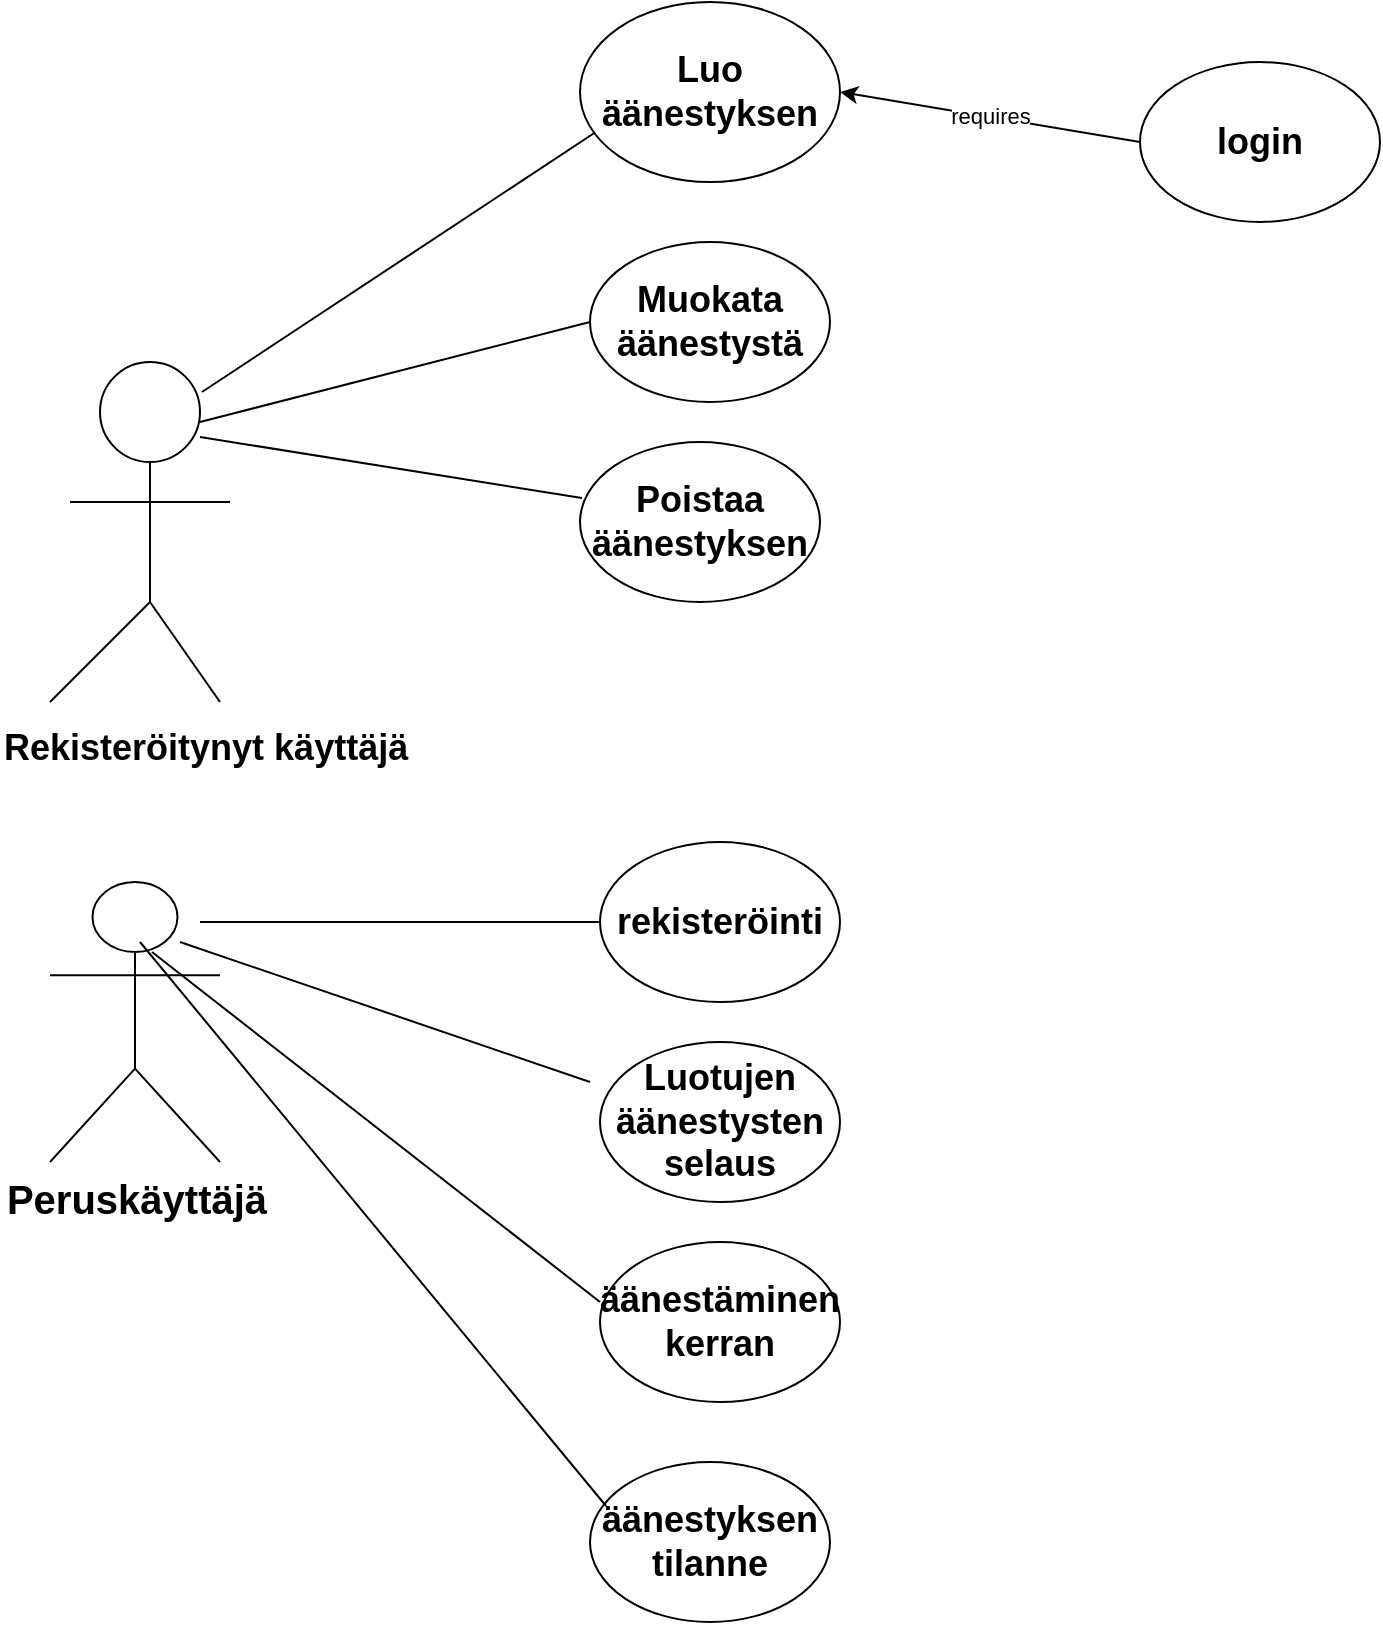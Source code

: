 <mxfile version="12.2.2" type="github" pages="1"><diagram id="85-Rs68FcJWf98jNZuuq" name="Page-1"><mxGraphModel dx="1408" dy="731" grid="1" gridSize="10" guides="1" tooltips="1" connect="1" arrows="1" fold="1" page="1" pageScale="1" pageWidth="850" pageHeight="1100" math="0" shadow="0"><root><mxCell id="0"/><mxCell id="1" parent="0"/><mxCell id="BoJHibcizTspbYtWL_WI-1" value="" style="ellipse;whiteSpace=wrap;html=1;aspect=fixed;" vertex="1" parent="1"><mxGeometry x="60" y="240" width="50" height="50" as="geometry"/></mxCell><mxCell id="BoJHibcizTspbYtWL_WI-2" value="" style="endArrow=none;html=1;" edge="1" parent="1"><mxGeometry width="50" height="50" relative="1" as="geometry"><mxPoint x="85" y="360" as="sourcePoint"/><mxPoint x="85" y="290" as="targetPoint"/></mxGeometry></mxCell><mxCell id="BoJHibcizTspbYtWL_WI-3" value="" style="endArrow=none;html=1;" edge="1" parent="1"><mxGeometry width="50" height="50" relative="1" as="geometry"><mxPoint x="45" y="310" as="sourcePoint"/><mxPoint x="125" y="310" as="targetPoint"/></mxGeometry></mxCell><mxCell id="BoJHibcizTspbYtWL_WI-4" value="" style="endArrow=none;html=1;" edge="1" parent="1"><mxGeometry width="50" height="50" relative="1" as="geometry"><mxPoint x="35" y="410" as="sourcePoint"/><mxPoint x="85" y="360" as="targetPoint"/></mxGeometry></mxCell><mxCell id="BoJHibcizTspbYtWL_WI-7" value="" style="endArrow=none;html=1;" edge="1" parent="1"><mxGeometry width="50" height="50" relative="1" as="geometry"><mxPoint x="120" y="410" as="sourcePoint"/><mxPoint x="85" y="360" as="targetPoint"/></mxGeometry></mxCell><mxCell id="BoJHibcizTspbYtWL_WI-8" value="&lt;span style=&quot;font-size: 18px&quot;&gt;&lt;b&gt;Rekisteröitynyt käyttäjä&lt;/b&gt;&lt;/span&gt;" style="text;html=1;resizable=0;points=[];autosize=1;align=left;verticalAlign=top;spacingTop=-4;" vertex="1" parent="1"><mxGeometry x="10" y="420" width="220" height="20" as="geometry"/></mxCell><mxCell id="BoJHibcizTspbYtWL_WI-20" value="requires" style="rounded=0;orthogonalLoop=1;jettySize=auto;html=1;exitX=1;exitY=0.5;exitDx=0;exitDy=0;entryX=0;entryY=0.5;entryDx=0;entryDy=0;endArrow=none;endFill=0;startArrow=classic;startFill=1;" edge="1" parent="1" source="BoJHibcizTspbYtWL_WI-11" target="BoJHibcizTspbYtWL_WI-19"><mxGeometry relative="1" as="geometry"/></mxCell><mxCell id="BoJHibcizTspbYtWL_WI-11" value="&lt;span style=&quot;font-size: 18px&quot;&gt;&lt;b&gt;Luo äänestyksen&lt;/b&gt;&lt;/span&gt;" style="ellipse;whiteSpace=wrap;html=1;" vertex="1" parent="1"><mxGeometry x="300" y="60" width="130" height="90" as="geometry"/></mxCell><mxCell id="BoJHibcizTspbYtWL_WI-12" value="&lt;b&gt;&lt;font style=&quot;font-size: 18px&quot;&gt;Muokata äänestystä&lt;/font&gt;&lt;/b&gt;" style="ellipse;whiteSpace=wrap;html=1;" vertex="1" parent="1"><mxGeometry x="305" y="180" width="120" height="80" as="geometry"/></mxCell><mxCell id="BoJHibcizTspbYtWL_WI-13" value="&lt;b&gt;&lt;font style=&quot;font-size: 18px&quot;&gt;Poistaa äänestyksen&lt;/font&gt;&lt;/b&gt;" style="ellipse;whiteSpace=wrap;html=1;" vertex="1" parent="1"><mxGeometry x="300" y="280" width="120" height="80" as="geometry"/></mxCell><mxCell id="BoJHibcizTspbYtWL_WI-14" value="" style="endArrow=none;html=1;entryX=0.058;entryY=0.725;entryDx=0;entryDy=0;entryPerimeter=0;exitX=1.02;exitY=0.3;exitDx=0;exitDy=0;exitPerimeter=0;" edge="1" parent="1" source="BoJHibcizTspbYtWL_WI-1" target="BoJHibcizTspbYtWL_WI-11"><mxGeometry width="50" height="50" relative="1" as="geometry"><mxPoint x="120" y="250" as="sourcePoint"/><mxPoint x="170" y="200" as="targetPoint"/></mxGeometry></mxCell><mxCell id="BoJHibcizTspbYtWL_WI-15" value="" style="endArrow=none;html=1;entryX=0;entryY=0.5;entryDx=0;entryDy=0;" edge="1" parent="1" target="BoJHibcizTspbYtWL_WI-12"><mxGeometry width="50" height="50" relative="1" as="geometry"><mxPoint x="110" y="270" as="sourcePoint"/><mxPoint x="290" y="210" as="targetPoint"/></mxGeometry></mxCell><mxCell id="BoJHibcizTspbYtWL_WI-18" value="" style="endArrow=none;html=1;entryX=0.008;entryY=0.35;entryDx=0;entryDy=0;entryPerimeter=0;" edge="1" parent="1" target="BoJHibcizTspbYtWL_WI-13"><mxGeometry width="50" height="50" relative="1" as="geometry"><mxPoint x="110" y="277.5" as="sourcePoint"/><mxPoint x="180" y="302.5" as="targetPoint"/></mxGeometry></mxCell><mxCell id="BoJHibcizTspbYtWL_WI-19" value="&lt;font style=&quot;font-size: 18px&quot;&gt;&lt;b&gt;login&lt;/b&gt;&lt;/font&gt;" style="ellipse;whiteSpace=wrap;html=1;" vertex="1" parent="1"><mxGeometry x="580" y="90" width="120" height="80" as="geometry"/></mxCell><mxCell id="BoJHibcizTspbYtWL_WI-32" value="&lt;b&gt;&lt;font style=&quot;font-size: 20px&quot;&gt;Peruskäyttäjä&lt;/font&gt;&lt;/b&gt;" style="shape=umlActor;verticalLabelPosition=bottom;labelBackgroundColor=#ffffff;verticalAlign=top;html=1;" vertex="1" parent="1"><mxGeometry x="35" y="500" width="85" height="140" as="geometry"/></mxCell><mxCell id="BoJHibcizTspbYtWL_WI-36" value="&lt;span style=&quot;font-size: 18px&quot;&gt;&lt;b&gt;rekisteröinti&lt;/b&gt;&lt;/span&gt;" style="ellipse;whiteSpace=wrap;html=1;" vertex="1" parent="1"><mxGeometry x="310" y="480" width="120" height="80" as="geometry"/></mxCell><mxCell id="BoJHibcizTspbYtWL_WI-37" value="" style="endArrow=none;html=1;" edge="1" parent="1"><mxGeometry width="50" height="50" relative="1" as="geometry"><mxPoint x="110" y="520" as="sourcePoint"/><mxPoint x="310" y="520" as="targetPoint"/></mxGeometry></mxCell><mxCell id="BoJHibcizTspbYtWL_WI-38" value="&lt;b&gt;&lt;font style=&quot;font-size: 18px&quot;&gt;Luotujen&lt;br&gt;äänestysten selaus&lt;/font&gt;&lt;/b&gt;" style="ellipse;whiteSpace=wrap;html=1;" vertex="1" parent="1"><mxGeometry x="310" y="580" width="120" height="80" as="geometry"/></mxCell><mxCell id="BoJHibcizTspbYtWL_WI-39" value="&lt;b&gt;&lt;font style=&quot;font-size: 18px&quot;&gt;äänestäminen kerran&lt;/font&gt;&lt;/b&gt;" style="ellipse;whiteSpace=wrap;html=1;" vertex="1" parent="1"><mxGeometry x="310" y="680" width="120" height="80" as="geometry"/></mxCell><mxCell id="BoJHibcizTspbYtWL_WI-40" value="" style="endArrow=none;html=1;" edge="1" parent="1"><mxGeometry width="50" height="50" relative="1" as="geometry"><mxPoint x="100" y="530" as="sourcePoint"/><mxPoint x="305" y="600" as="targetPoint"/></mxGeometry></mxCell><mxCell id="BoJHibcizTspbYtWL_WI-41" value="" style="endArrow=none;html=1;exitX=0.6;exitY=0.25;exitDx=0;exitDy=0;exitPerimeter=0;entryX=0;entryY=0.375;entryDx=0;entryDy=0;entryPerimeter=0;" edge="1" parent="1" source="BoJHibcizTspbYtWL_WI-32" target="BoJHibcizTspbYtWL_WI-39"><mxGeometry width="50" height="50" relative="1" as="geometry"><mxPoint x="85" y="740" as="sourcePoint"/><mxPoint x="290" y="690" as="targetPoint"/></mxGeometry></mxCell><mxCell id="BoJHibcizTspbYtWL_WI-42" value="&lt;b&gt;&lt;font style=&quot;font-size: 18px&quot;&gt;äänestyksen tilanne&lt;/font&gt;&lt;/b&gt;" style="ellipse;whiteSpace=wrap;html=1;" vertex="1" parent="1"><mxGeometry x="305" y="790" width="120" height="80" as="geometry"/></mxCell><mxCell id="BoJHibcizTspbYtWL_WI-43" value="" style="endArrow=none;html=1;entryX=0.067;entryY=0.275;entryDx=0;entryDy=0;entryPerimeter=0;" edge="1" parent="1" target="BoJHibcizTspbYtWL_WI-42"><mxGeometry width="50" height="50" relative="1" as="geometry"><mxPoint x="80" y="530" as="sourcePoint"/><mxPoint x="160" y="640" as="targetPoint"/></mxGeometry></mxCell></root></mxGraphModel></diagram></mxfile>
